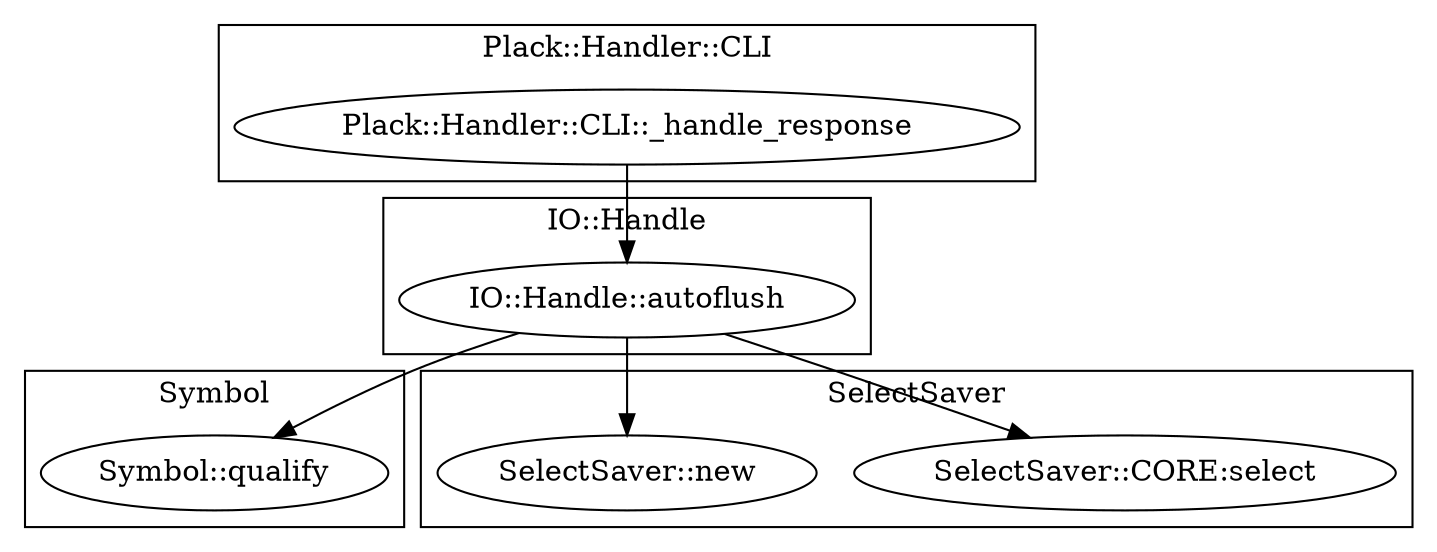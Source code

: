 digraph {
graph [overlap=false]
subgraph cluster_Symbol {
	label="Symbol";
	"Symbol::qualify";
}
subgraph cluster_IO_Handle {
	label="IO::Handle";
	"IO::Handle::autoflush";
}
subgraph cluster_SelectSaver {
	label="SelectSaver";
	"SelectSaver::CORE:select";
	"SelectSaver::new";
}
subgraph cluster_Plack_Handler_CLI {
	label="Plack::Handler::CLI";
	"Plack::Handler::CLI::_handle_response";
}
"Plack::Handler::CLI::_handle_response" -> "IO::Handle::autoflush";
"IO::Handle::autoflush" -> "Symbol::qualify";
"IO::Handle::autoflush" -> "SelectSaver::CORE:select";
"IO::Handle::autoflush" -> "SelectSaver::new";
}
